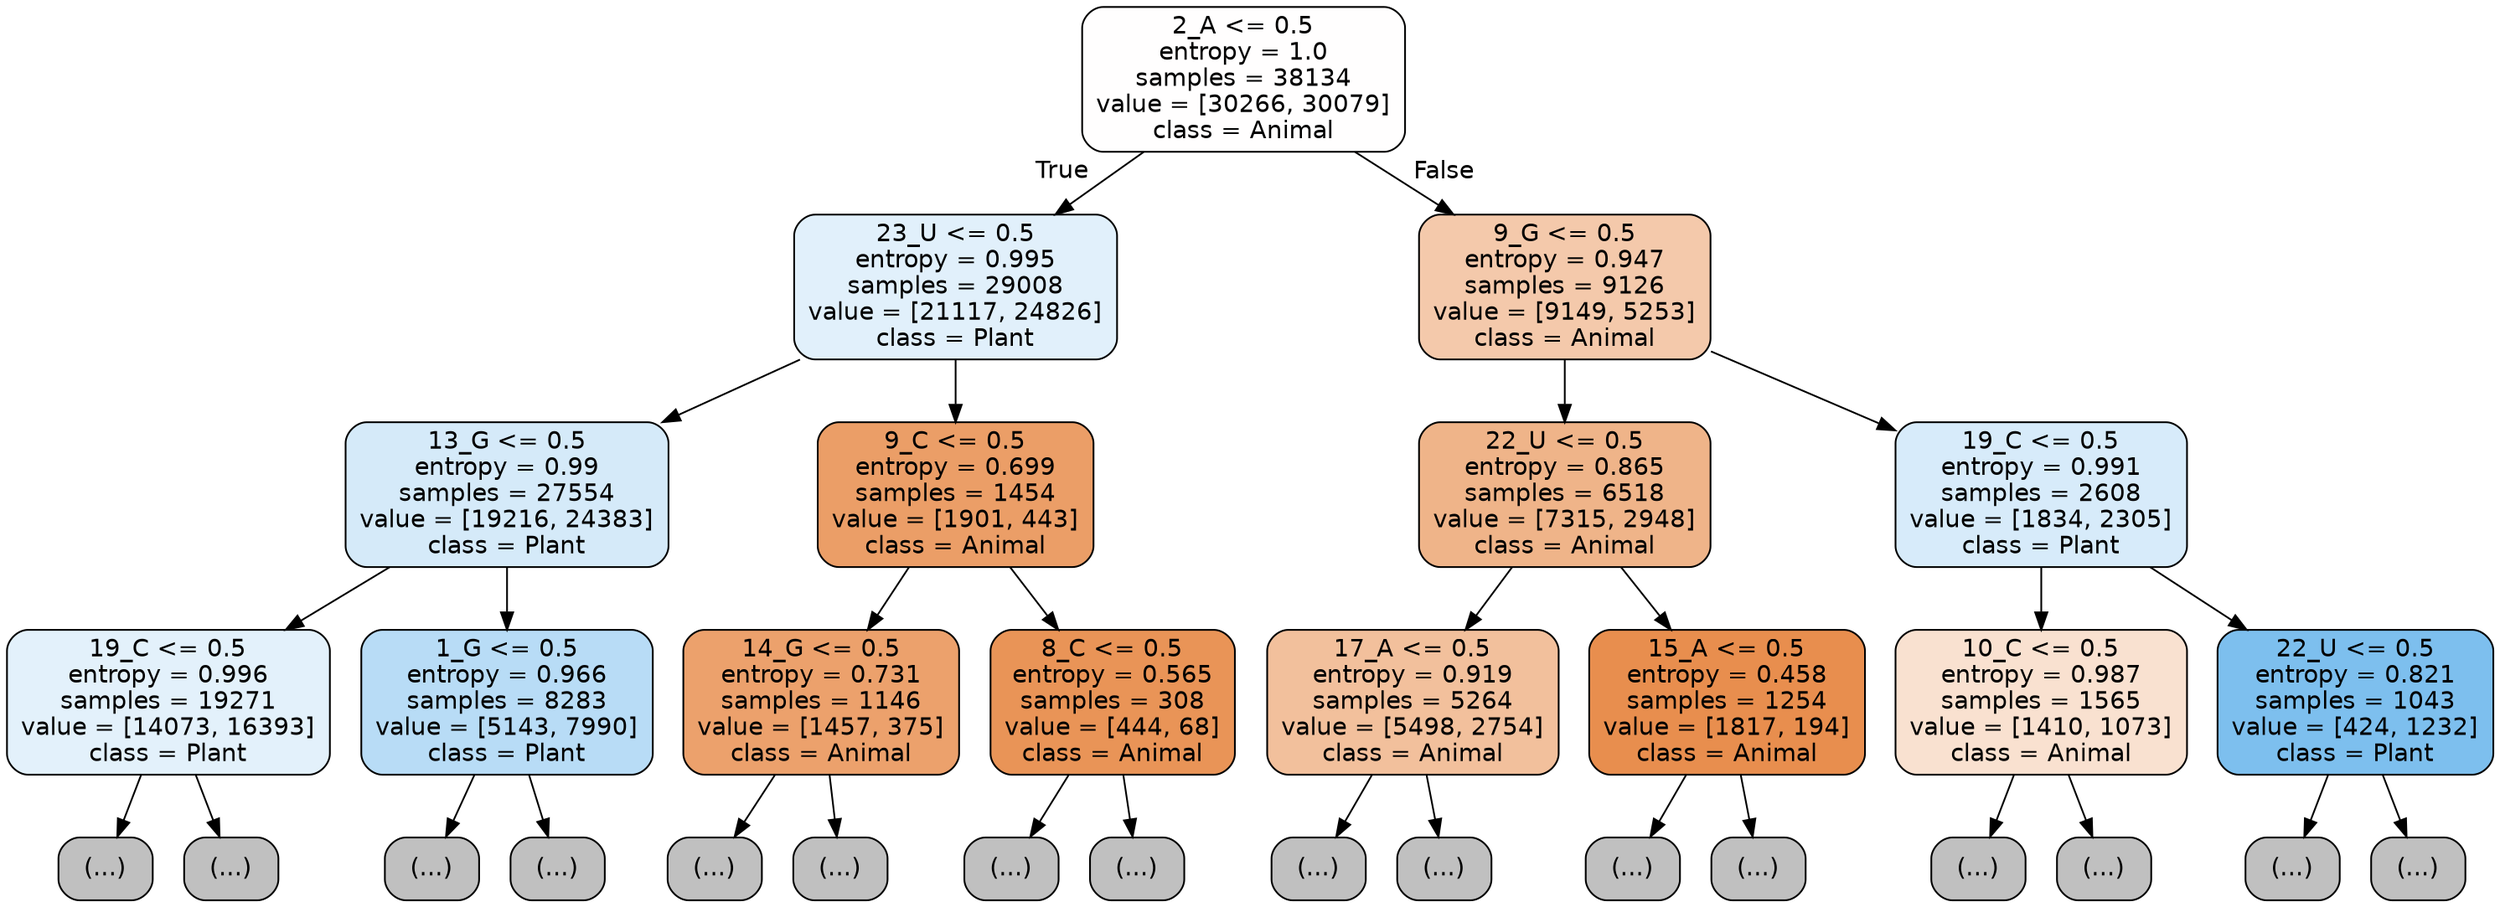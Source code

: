 digraph Tree {
node [shape=box, style="filled, rounded", color="black", fontname="helvetica"] ;
edge [fontname="helvetica"] ;
0 [label="2_A <= 0.5\nentropy = 1.0\nsamples = 38134\nvalue = [30266, 30079]\nclass = Animal", fillcolor="#fffefe"] ;
1 [label="23_U <= 0.5\nentropy = 0.995\nsamples = 29008\nvalue = [21117, 24826]\nclass = Plant", fillcolor="#e1f0fb"] ;
0 -> 1 [labeldistance=2.5, labelangle=45, headlabel="True"] ;
2 [label="13_G <= 0.5\nentropy = 0.99\nsamples = 27554\nvalue = [19216, 24383]\nclass = Plant", fillcolor="#d5eaf9"] ;
1 -> 2 ;
3 [label="19_C <= 0.5\nentropy = 0.996\nsamples = 19271\nvalue = [14073, 16393]\nclass = Plant", fillcolor="#e3f1fb"] ;
2 -> 3 ;
4 [label="(...)", fillcolor="#C0C0C0"] ;
3 -> 4 ;
6493 [label="(...)", fillcolor="#C0C0C0"] ;
3 -> 6493 ;
8710 [label="1_G <= 0.5\nentropy = 0.966\nsamples = 8283\nvalue = [5143, 7990]\nclass = Plant", fillcolor="#b8dcf6"] ;
2 -> 8710 ;
8711 [label="(...)", fillcolor="#C0C0C0"] ;
8710 -> 8711 ;
11614 [label="(...)", fillcolor="#C0C0C0"] ;
8710 -> 11614 ;
12035 [label="9_C <= 0.5\nentropy = 0.699\nsamples = 1454\nvalue = [1901, 443]\nclass = Animal", fillcolor="#eb9e67"] ;
1 -> 12035 ;
12036 [label="14_G <= 0.5\nentropy = 0.731\nsamples = 1146\nvalue = [1457, 375]\nclass = Animal", fillcolor="#eca16c"] ;
12035 -> 12036 ;
12037 [label="(...)", fillcolor="#C0C0C0"] ;
12036 -> 12037 ;
12368 [label="(...)", fillcolor="#C0C0C0"] ;
12036 -> 12368 ;
12501 [label="8_C <= 0.5\nentropy = 0.565\nsamples = 308\nvalue = [444, 68]\nclass = Animal", fillcolor="#e99457"] ;
12035 -> 12501 ;
12502 [label="(...)", fillcolor="#C0C0C0"] ;
12501 -> 12502 ;
12581 [label="(...)", fillcolor="#C0C0C0"] ;
12501 -> 12581 ;
12626 [label="9_G <= 0.5\nentropy = 0.947\nsamples = 9126\nvalue = [9149, 5253]\nclass = Animal", fillcolor="#f4c9ab"] ;
0 -> 12626 [labeldistance=2.5, labelangle=-45, headlabel="False"] ;
12627 [label="22_U <= 0.5\nentropy = 0.865\nsamples = 6518\nvalue = [7315, 2948]\nclass = Animal", fillcolor="#efb489"] ;
12626 -> 12627 ;
12628 [label="17_A <= 0.5\nentropy = 0.919\nsamples = 5264\nvalue = [5498, 2754]\nclass = Animal", fillcolor="#f2c09c"] ;
12627 -> 12628 ;
12629 [label="(...)", fillcolor="#C0C0C0"] ;
12628 -> 12629 ;
14682 [label="(...)", fillcolor="#C0C0C0"] ;
12628 -> 14682 ;
15297 [label="15_A <= 0.5\nentropy = 0.458\nsamples = 1254\nvalue = [1817, 194]\nclass = Animal", fillcolor="#e88e4e"] ;
12627 -> 15297 ;
15298 [label="(...)", fillcolor="#C0C0C0"] ;
15297 -> 15298 ;
15569 [label="(...)", fillcolor="#C0C0C0"] ;
15297 -> 15569 ;
15640 [label="19_C <= 0.5\nentropy = 0.991\nsamples = 2608\nvalue = [1834, 2305]\nclass = Plant", fillcolor="#d7ebfa"] ;
12626 -> 15640 ;
15641 [label="10_C <= 0.5\nentropy = 0.987\nsamples = 1565\nvalue = [1410, 1073]\nclass = Animal", fillcolor="#f9e1d0"] ;
15640 -> 15641 ;
15642 [label="(...)", fillcolor="#C0C0C0"] ;
15641 -> 15642 ;
16303 [label="(...)", fillcolor="#C0C0C0"] ;
15641 -> 16303 ;
16446 [label="22_U <= 0.5\nentropy = 0.821\nsamples = 1043\nvalue = [424, 1232]\nclass = Plant", fillcolor="#7dbfee"] ;
15640 -> 16446 ;
16447 [label="(...)", fillcolor="#C0C0C0"] ;
16446 -> 16447 ;
16694 [label="(...)", fillcolor="#C0C0C0"] ;
16446 -> 16694 ;
}
